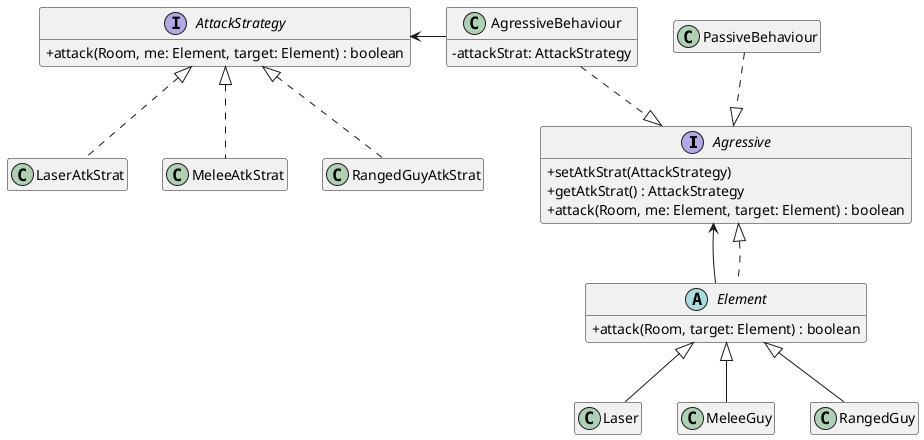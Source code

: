 @startuml

hide empty members
skinparam classAttributeIconSize 0
skinparam linetype polyline
skinparam shadowing false

/' Behaviour '/

interface Agressive {
+ setAtkStrat(AttackStrategy)
+ getAtkStrat() : AttackStrategy
+ attack(Room, me: Element, target: Element) : boolean
}

abstract class Element {
+ attack(Room, target: Element) : boolean
}

class AgressiveBehaviour {
- attackStrat: AttackStrategy
}
class PassiveBehaviour {}

class Laser {}
class MeleeGuy {}
class RangedGuy {}

/' Attack strats '/

interface AttackStrategy {
+ attack(Room, me: Element, target: Element) : boolean
}

class LaserAtkStrat {}
class MeleeAtkStrat {}
class RangedGuyAtkStrat {}

/' Connections '/

AgressiveBehaviour .down.^ Agressive
PassiveBehaviour .down.^ Agressive

Element -up-> Agressive
Element .up.^ Agressive

Laser -up-^ Element
MeleeGuy -up-^ Element
RangedGuy -up-^ Element

LaserAtkStrat .up.^ AttackStrategy
MeleeAtkStrat .up.^ AttackStrategy
RangedGuyAtkStrat .up.^ AttackStrategy

AgressiveBehaviour -left-> AttackStrategy

@enduml
